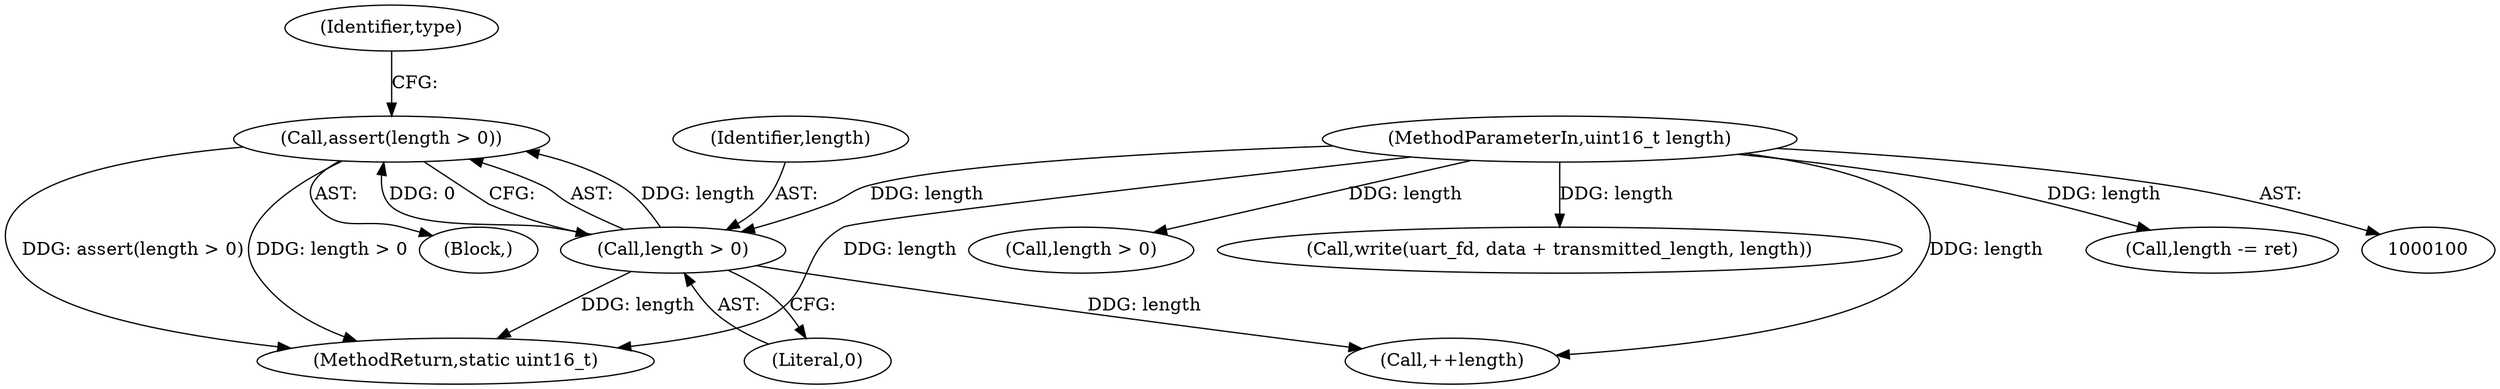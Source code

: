digraph "0_Android_472271b153c5dc53c28beac55480a8d8434b2d5c_53@API" {
"1000109" [label="(Call,assert(length > 0))"];
"1000110" [label="(Call,length > 0)"];
"1000103" [label="(MethodParameterIn,uint16_t length)"];
"1000146" [label="(Call,length > 0)"];
"1000104" [label="(Block,)"];
"1000116" [label="(Identifier,type)"];
"1000110" [label="(Call,length > 0)"];
"1000109" [label="(Call,assert(length > 0))"];
"1000112" [label="(Literal,0)"];
"1000103" [label="(MethodParameterIn,uint16_t length)"];
"1000139" [label="(Call,++length)"];
"1000153" [label="(Call,write(uart_fd, data + transmitted_length, length))"];
"1000192" [label="(MethodReturn,static uint16_t)"];
"1000111" [label="(Identifier,length)"];
"1000175" [label="(Call,length -= ret)"];
"1000109" -> "1000104"  [label="AST: "];
"1000109" -> "1000110"  [label="CFG: "];
"1000110" -> "1000109"  [label="AST: "];
"1000116" -> "1000109"  [label="CFG: "];
"1000109" -> "1000192"  [label="DDG: length > 0"];
"1000109" -> "1000192"  [label="DDG: assert(length > 0)"];
"1000110" -> "1000109"  [label="DDG: length"];
"1000110" -> "1000109"  [label="DDG: 0"];
"1000110" -> "1000112"  [label="CFG: "];
"1000111" -> "1000110"  [label="AST: "];
"1000112" -> "1000110"  [label="AST: "];
"1000110" -> "1000192"  [label="DDG: length"];
"1000103" -> "1000110"  [label="DDG: length"];
"1000110" -> "1000139"  [label="DDG: length"];
"1000103" -> "1000100"  [label="AST: "];
"1000103" -> "1000192"  [label="DDG: length"];
"1000103" -> "1000139"  [label="DDG: length"];
"1000103" -> "1000146"  [label="DDG: length"];
"1000103" -> "1000153"  [label="DDG: length"];
"1000103" -> "1000175"  [label="DDG: length"];
}
